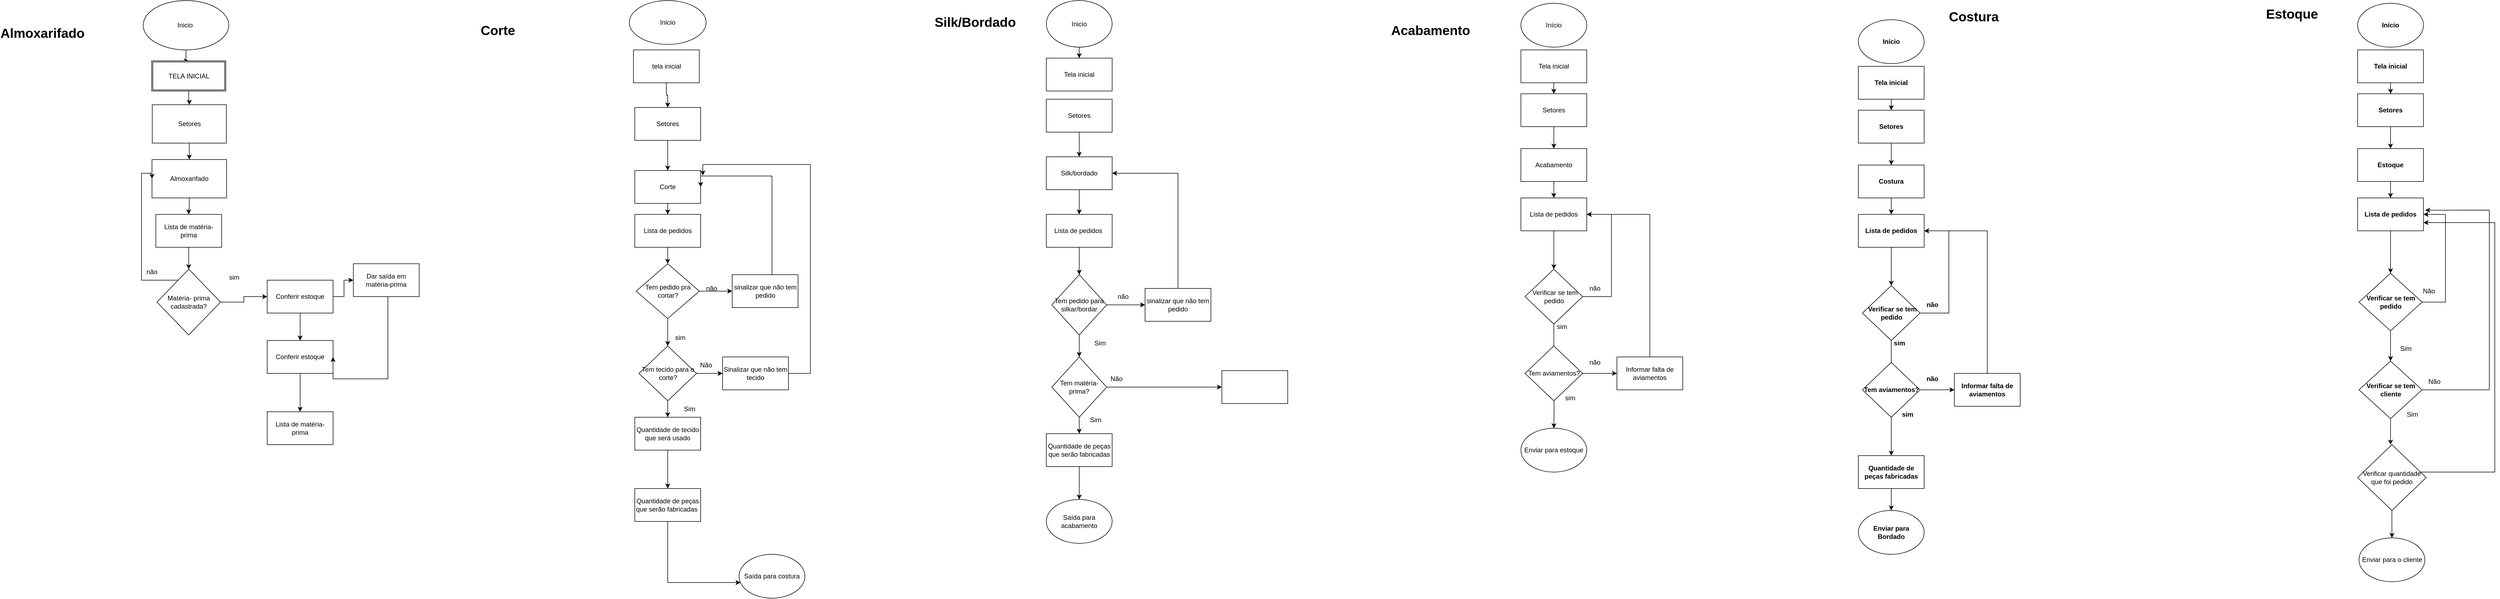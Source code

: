 <mxfile version="24.5.5" type="device">
  <diagram name="Página-1" id="mC3P3-g2l_9qBY8GvUhR">
    <mxGraphModel dx="1647" dy="888" grid="1" gridSize="10" guides="1" tooltips="1" connect="1" arrows="1" fold="1" page="1" pageScale="1" pageWidth="827" pageHeight="1169" math="0" shadow="0">
      <root>
        <mxCell id="0" />
        <mxCell id="1" parent="0" />
        <mxCell id="L8KfVmaeTNZIXn7nYRQm-2" value="" style="edgeStyle=orthogonalEdgeStyle;rounded=0;orthogonalLoop=1;jettySize=auto;html=1;" parent="1" source="PYSRqreDHbwuCnctKfHl-1" target="L8KfVmaeTNZIXn7nYRQm-1" edge="1">
          <mxGeometry relative="1" as="geometry" />
        </mxCell>
        <mxCell id="PYSRqreDHbwuCnctKfHl-1" value="Inicio&amp;nbsp;" style="ellipse;whiteSpace=wrap;html=1;" parent="1" vertex="1">
          <mxGeometry x="324" width="156" height="90" as="geometry" />
        </mxCell>
        <mxCell id="PYSRqreDHbwuCnctKfHl-5" value="" style="edgeStyle=orthogonalEdgeStyle;rounded=0;orthogonalLoop=1;jettySize=auto;html=1;" parent="1" source="PYSRqreDHbwuCnctKfHl-2" target="PYSRqreDHbwuCnctKfHl-4" edge="1">
          <mxGeometry relative="1" as="geometry" />
        </mxCell>
        <mxCell id="PYSRqreDHbwuCnctKfHl-2" value="Setores" style="rounded=0;whiteSpace=wrap;html=1;" parent="1" vertex="1">
          <mxGeometry x="340.5" y="190" width="135" height="70" as="geometry" />
        </mxCell>
        <mxCell id="PYSRqreDHbwuCnctKfHl-24" value="" style="edgeStyle=orthogonalEdgeStyle;rounded=0;orthogonalLoop=1;jettySize=auto;html=1;" parent="1" source="PYSRqreDHbwuCnctKfHl-4" target="PYSRqreDHbwuCnctKfHl-23" edge="1">
          <mxGeometry relative="1" as="geometry" />
        </mxCell>
        <mxCell id="PYSRqreDHbwuCnctKfHl-4" value="Almoxarifado" style="rounded=0;whiteSpace=wrap;html=1;" parent="1" vertex="1">
          <mxGeometry x="340" y="290" width="136" height="70" as="geometry" />
        </mxCell>
        <mxCell id="PYSRqreDHbwuCnctKfHl-8" style="edgeStyle=orthogonalEdgeStyle;rounded=0;orthogonalLoop=1;jettySize=auto;html=1;entryX=0;entryY=0.5;entryDx=0;entryDy=0;" parent="1" source="PYSRqreDHbwuCnctKfHl-6" target="PYSRqreDHbwuCnctKfHl-4" edge="1">
          <mxGeometry relative="1" as="geometry">
            <Array as="points">
              <mxPoint x="321" y="510" />
              <mxPoint x="321" y="315" />
            </Array>
          </mxGeometry>
        </mxCell>
        <mxCell id="PYSRqreDHbwuCnctKfHl-20" value="" style="edgeStyle=orthogonalEdgeStyle;rounded=0;orthogonalLoop=1;jettySize=auto;html=1;" parent="1" source="PYSRqreDHbwuCnctKfHl-6" target="PYSRqreDHbwuCnctKfHl-14" edge="1">
          <mxGeometry relative="1" as="geometry" />
        </mxCell>
        <mxCell id="PYSRqreDHbwuCnctKfHl-6" value="Matéria- prima cadastrada?" style="rhombus;whiteSpace=wrap;html=1;" parent="1" vertex="1">
          <mxGeometry x="349" y="490" width="116" height="120" as="geometry" />
        </mxCell>
        <mxCell id="PYSRqreDHbwuCnctKfHl-11" value="não" style="text;html=1;align=center;verticalAlign=middle;whiteSpace=wrap;rounded=0;" parent="1" vertex="1">
          <mxGeometry x="310" y="480" width="60" height="30" as="geometry" />
        </mxCell>
        <mxCell id="PYSRqreDHbwuCnctKfHl-12" value="sim" style="text;html=1;align=center;verticalAlign=middle;whiteSpace=wrap;rounded=0;" parent="1" vertex="1">
          <mxGeometry x="460" y="490" width="60" height="30" as="geometry" />
        </mxCell>
        <mxCell id="PYSRqreDHbwuCnctKfHl-31" value="" style="edgeStyle=orthogonalEdgeStyle;rounded=0;orthogonalLoop=1;jettySize=auto;html=1;" parent="1" source="PYSRqreDHbwuCnctKfHl-14" target="PYSRqreDHbwuCnctKfHl-30" edge="1">
          <mxGeometry relative="1" as="geometry" />
        </mxCell>
        <mxCell id="t7AWa3qSomlaG3UEyZga-1" value="" style="edgeStyle=orthogonalEdgeStyle;rounded=0;orthogonalLoop=1;jettySize=auto;html=1;" parent="1" source="PYSRqreDHbwuCnctKfHl-14" target="PYSRqreDHbwuCnctKfHl-27" edge="1">
          <mxGeometry relative="1" as="geometry" />
        </mxCell>
        <mxCell id="PYSRqreDHbwuCnctKfHl-14" value="Conferir estoque" style="rounded=0;whiteSpace=wrap;html=1;" parent="1" vertex="1">
          <mxGeometry x="550" y="510" width="120" height="60" as="geometry" />
        </mxCell>
        <mxCell id="PYSRqreDHbwuCnctKfHl-25" value="" style="edgeStyle=orthogonalEdgeStyle;rounded=0;orthogonalLoop=1;jettySize=auto;html=1;" parent="1" source="PYSRqreDHbwuCnctKfHl-23" target="PYSRqreDHbwuCnctKfHl-6" edge="1">
          <mxGeometry relative="1" as="geometry" />
        </mxCell>
        <mxCell id="PYSRqreDHbwuCnctKfHl-23" value="Lista de matéria-prima" style="rounded=0;whiteSpace=wrap;html=1;" parent="1" vertex="1">
          <mxGeometry x="347" y="390" width="120" height="60" as="geometry" />
        </mxCell>
        <mxCell id="PYSRqreDHbwuCnctKfHl-34" value="" style="edgeStyle=orthogonalEdgeStyle;rounded=0;orthogonalLoop=1;jettySize=auto;html=1;" parent="1" source="PYSRqreDHbwuCnctKfHl-27" target="PYSRqreDHbwuCnctKfHl-33" edge="1">
          <mxGeometry relative="1" as="geometry" />
        </mxCell>
        <mxCell id="PYSRqreDHbwuCnctKfHl-27" value="Conferir estoque" style="rounded=0;whiteSpace=wrap;html=1;" parent="1" vertex="1">
          <mxGeometry x="550" y="620" width="120" height="60" as="geometry" />
        </mxCell>
        <mxCell id="PYSRqreDHbwuCnctKfHl-35" style="edgeStyle=orthogonalEdgeStyle;rounded=0;orthogonalLoop=1;jettySize=auto;html=1;entryX=1;entryY=0.5;entryDx=0;entryDy=0;" parent="1" source="PYSRqreDHbwuCnctKfHl-30" target="PYSRqreDHbwuCnctKfHl-27" edge="1">
          <mxGeometry relative="1" as="geometry">
            <Array as="points">
              <mxPoint x="770" y="690" />
            </Array>
          </mxGeometry>
        </mxCell>
        <mxCell id="PYSRqreDHbwuCnctKfHl-30" value="Dar saída em matéria-prima" style="rounded=0;whiteSpace=wrap;html=1;" parent="1" vertex="1">
          <mxGeometry x="707" y="480" width="120" height="60" as="geometry" />
        </mxCell>
        <mxCell id="PYSRqreDHbwuCnctKfHl-33" value="Lista de matéria-prima" style="rounded=0;whiteSpace=wrap;html=1;" parent="1" vertex="1">
          <mxGeometry x="550" y="750" width="120" height="60" as="geometry" />
        </mxCell>
        <mxCell id="PYSRqreDHbwuCnctKfHl-38" value="Inicio" style="ellipse;whiteSpace=wrap;html=1;" parent="1" vertex="1">
          <mxGeometry x="1210" width="140" height="80" as="geometry" />
        </mxCell>
        <mxCell id="PYSRqreDHbwuCnctKfHl-43" value="" style="edgeStyle=orthogonalEdgeStyle;rounded=0;orthogonalLoop=1;jettySize=auto;html=1;" parent="1" source="PYSRqreDHbwuCnctKfHl-39" target="PYSRqreDHbwuCnctKfHl-42" edge="1">
          <mxGeometry relative="1" as="geometry" />
        </mxCell>
        <mxCell id="PYSRqreDHbwuCnctKfHl-39" value="Setores" style="whiteSpace=wrap;html=1;" parent="1" vertex="1">
          <mxGeometry x="1220" y="195" width="120" height="60" as="geometry" />
        </mxCell>
        <mxCell id="PYSRqreDHbwuCnctKfHl-84" value="" style="edgeStyle=orthogonalEdgeStyle;rounded=0;orthogonalLoop=1;jettySize=auto;html=1;" parent="1" source="PYSRqreDHbwuCnctKfHl-42" target="PYSRqreDHbwuCnctKfHl-83" edge="1">
          <mxGeometry relative="1" as="geometry" />
        </mxCell>
        <mxCell id="PYSRqreDHbwuCnctKfHl-42" value="Corte" style="whiteSpace=wrap;html=1;" parent="1" vertex="1">
          <mxGeometry x="1220" y="310" width="120" height="60" as="geometry" />
        </mxCell>
        <mxCell id="PYSRqreDHbwuCnctKfHl-61" value="" style="edgeStyle=orthogonalEdgeStyle;rounded=0;orthogonalLoop=1;jettySize=auto;html=1;" parent="1" source="PYSRqreDHbwuCnctKfHl-44" target="PYSRqreDHbwuCnctKfHl-60" edge="1">
          <mxGeometry relative="1" as="geometry" />
        </mxCell>
        <mxCell id="PYSRqreDHbwuCnctKfHl-82" value="" style="edgeStyle=orthogonalEdgeStyle;rounded=0;orthogonalLoop=1;jettySize=auto;html=1;" parent="1" source="PYSRqreDHbwuCnctKfHl-44" target="PYSRqreDHbwuCnctKfHl-54" edge="1">
          <mxGeometry relative="1" as="geometry" />
        </mxCell>
        <mxCell id="PYSRqreDHbwuCnctKfHl-44" value="Tem pedido pra cortar?" style="rhombus;whiteSpace=wrap;html=1;" parent="1" vertex="1">
          <mxGeometry x="1222.5" y="480" width="115" height="100" as="geometry" />
        </mxCell>
        <mxCell id="PYSRqreDHbwuCnctKfHl-57" style="edgeStyle=orthogonalEdgeStyle;rounded=0;orthogonalLoop=1;jettySize=auto;html=1;entryX=1;entryY=0.5;entryDx=0;entryDy=0;" parent="1" source="PYSRqreDHbwuCnctKfHl-54" target="PYSRqreDHbwuCnctKfHl-42" edge="1">
          <mxGeometry relative="1" as="geometry">
            <Array as="points">
              <mxPoint x="1470" y="320" />
            </Array>
          </mxGeometry>
        </mxCell>
        <mxCell id="PYSRqreDHbwuCnctKfHl-54" value="sinalizar que não tem pedido" style="whiteSpace=wrap;html=1;" parent="1" vertex="1">
          <mxGeometry x="1397.5" y="500" width="120" height="60" as="geometry" />
        </mxCell>
        <mxCell id="PYSRqreDHbwuCnctKfHl-59" value="sim" style="text;html=1;align=center;verticalAlign=middle;whiteSpace=wrap;rounded=0;" parent="1" vertex="1">
          <mxGeometry x="1272.5" y="600" width="60" height="30" as="geometry" />
        </mxCell>
        <mxCell id="PYSRqreDHbwuCnctKfHl-64" value="" style="edgeStyle=orthogonalEdgeStyle;rounded=0;orthogonalLoop=1;jettySize=auto;html=1;" parent="1" source="PYSRqreDHbwuCnctKfHl-60" target="PYSRqreDHbwuCnctKfHl-63" edge="1">
          <mxGeometry relative="1" as="geometry" />
        </mxCell>
        <mxCell id="PYSRqreDHbwuCnctKfHl-78" value="" style="edgeStyle=orthogonalEdgeStyle;rounded=0;orthogonalLoop=1;jettySize=auto;html=1;" parent="1" source="PYSRqreDHbwuCnctKfHl-60" target="PYSRqreDHbwuCnctKfHl-67" edge="1">
          <mxGeometry relative="1" as="geometry" />
        </mxCell>
        <mxCell id="PYSRqreDHbwuCnctKfHl-60" value="Tem tecido para o corte?" style="rhombus;whiteSpace=wrap;html=1;" parent="1" vertex="1">
          <mxGeometry x="1227.5" y="630" width="105" height="100" as="geometry" />
        </mxCell>
        <mxCell id="PYSRqreDHbwuCnctKfHl-63" value="Sinalizar que não tem tecido" style="whiteSpace=wrap;html=1;" parent="1" vertex="1">
          <mxGeometry x="1380" y="650" width="120" height="60" as="geometry" />
        </mxCell>
        <mxCell id="PYSRqreDHbwuCnctKfHl-70" value="" style="edgeStyle=orthogonalEdgeStyle;rounded=0;orthogonalLoop=1;jettySize=auto;html=1;" parent="1" source="PYSRqreDHbwuCnctKfHl-67" target="PYSRqreDHbwuCnctKfHl-69" edge="1">
          <mxGeometry relative="1" as="geometry" />
        </mxCell>
        <mxCell id="PYSRqreDHbwuCnctKfHl-67" value="Quantidade de tecido que será usado" style="whiteSpace=wrap;html=1;" parent="1" vertex="1">
          <mxGeometry x="1220" y="760" width="120" height="60" as="geometry" />
        </mxCell>
        <mxCell id="PYSRqreDHbwuCnctKfHl-69" value="Quantidade de peças que serão fabricadas&amp;nbsp;" style="whiteSpace=wrap;html=1;" parent="1" vertex="1">
          <mxGeometry x="1220" y="890" width="120" height="60" as="geometry" />
        </mxCell>
        <mxCell id="PYSRqreDHbwuCnctKfHl-79" value="Saída para costura" style="ellipse;whiteSpace=wrap;html=1;" parent="1" vertex="1">
          <mxGeometry x="1410" y="1010" width="120" height="80" as="geometry" />
        </mxCell>
        <mxCell id="PYSRqreDHbwuCnctKfHl-58" value="não" style="text;html=1;align=center;verticalAlign=middle;whiteSpace=wrap;rounded=0;" parent="1" vertex="1">
          <mxGeometry x="1330" y="510" width="60" height="30" as="geometry" />
        </mxCell>
        <mxCell id="PYSRqreDHbwuCnctKfHl-85" value="" style="edgeStyle=orthogonalEdgeStyle;rounded=0;orthogonalLoop=1;jettySize=auto;html=1;" parent="1" source="PYSRqreDHbwuCnctKfHl-83" target="PYSRqreDHbwuCnctKfHl-44" edge="1">
          <mxGeometry relative="1" as="geometry" />
        </mxCell>
        <mxCell id="PYSRqreDHbwuCnctKfHl-83" value="Lista de pedidos" style="rounded=0;whiteSpace=wrap;html=1;" parent="1" vertex="1">
          <mxGeometry x="1220" y="390" width="120" height="60" as="geometry" />
        </mxCell>
        <mxCell id="PYSRqreDHbwuCnctKfHl-87" value="Não" style="text;html=1;align=center;verticalAlign=middle;whiteSpace=wrap;rounded=0;" parent="1" vertex="1">
          <mxGeometry x="1320" y="650" width="60" height="30" as="geometry" />
        </mxCell>
        <mxCell id="PYSRqreDHbwuCnctKfHl-88" style="edgeStyle=orthogonalEdgeStyle;rounded=0;orthogonalLoop=1;jettySize=auto;html=1;entryX=1.033;entryY=0.15;entryDx=0;entryDy=0;entryPerimeter=0;" parent="1" source="PYSRqreDHbwuCnctKfHl-63" target="PYSRqreDHbwuCnctKfHl-42" edge="1">
          <mxGeometry relative="1" as="geometry">
            <Array as="points">
              <mxPoint x="1540" y="680" />
              <mxPoint x="1540" y="299" />
            </Array>
          </mxGeometry>
        </mxCell>
        <mxCell id="PYSRqreDHbwuCnctKfHl-92" value="Sim" style="text;html=1;align=center;verticalAlign=middle;whiteSpace=wrap;rounded=0;" parent="1" vertex="1">
          <mxGeometry x="1290" y="730" width="60" height="30" as="geometry" />
        </mxCell>
        <mxCell id="nKiUIJWT05ie65iYqZ-9-2" value="" style="edgeStyle=orthogonalEdgeStyle;rounded=0;orthogonalLoop=1;jettySize=auto;html=1;" parent="1" source="PYSRqreDHbwuCnctKfHl-93" target="nKiUIJWT05ie65iYqZ-9-1" edge="1">
          <mxGeometry relative="1" as="geometry" />
        </mxCell>
        <mxCell id="PYSRqreDHbwuCnctKfHl-93" value="Inicio" style="ellipse;whiteSpace=wrap;html=1;" parent="1" vertex="1">
          <mxGeometry x="1970" width="120" height="85" as="geometry" />
        </mxCell>
        <mxCell id="PYSRqreDHbwuCnctKfHl-97" value="" style="edgeStyle=orthogonalEdgeStyle;rounded=0;orthogonalLoop=1;jettySize=auto;html=1;" parent="1" source="PYSRqreDHbwuCnctKfHl-94" target="PYSRqreDHbwuCnctKfHl-96" edge="1">
          <mxGeometry relative="1" as="geometry" />
        </mxCell>
        <mxCell id="PYSRqreDHbwuCnctKfHl-94" value="Setores" style="rounded=0;whiteSpace=wrap;html=1;" parent="1" vertex="1">
          <mxGeometry x="1970" y="180" width="120" height="60" as="geometry" />
        </mxCell>
        <mxCell id="PYSRqreDHbwuCnctKfHl-100" value="" style="edgeStyle=orthogonalEdgeStyle;rounded=0;orthogonalLoop=1;jettySize=auto;html=1;" parent="1" source="PYSRqreDHbwuCnctKfHl-96" target="PYSRqreDHbwuCnctKfHl-99" edge="1">
          <mxGeometry relative="1" as="geometry" />
        </mxCell>
        <mxCell id="PYSRqreDHbwuCnctKfHl-96" value="Silk/bordado" style="rounded=0;whiteSpace=wrap;html=1;" parent="1" vertex="1">
          <mxGeometry x="1970" y="285" width="120" height="60" as="geometry" />
        </mxCell>
        <mxCell id="PYSRqreDHbwuCnctKfHl-103" value="" style="edgeStyle=orthogonalEdgeStyle;rounded=0;orthogonalLoop=1;jettySize=auto;html=1;" parent="1" source="PYSRqreDHbwuCnctKfHl-99" target="PYSRqreDHbwuCnctKfHl-102" edge="1">
          <mxGeometry relative="1" as="geometry" />
        </mxCell>
        <mxCell id="PYSRqreDHbwuCnctKfHl-99" value="Lista de pedidos&amp;nbsp;" style="whiteSpace=wrap;html=1;rounded=0;" parent="1" vertex="1">
          <mxGeometry x="1970" y="390" width="120" height="60" as="geometry" />
        </mxCell>
        <mxCell id="PYSRqreDHbwuCnctKfHl-111" style="edgeStyle=orthogonalEdgeStyle;rounded=0;orthogonalLoop=1;jettySize=auto;html=1;" parent="1" source="PYSRqreDHbwuCnctKfHl-102" target="PYSRqreDHbwuCnctKfHl-104" edge="1">
          <mxGeometry relative="1" as="geometry" />
        </mxCell>
        <mxCell id="fZWXqVM9bZgXu2lIopNz-3" value="" style="edgeStyle=orthogonalEdgeStyle;rounded=0;orthogonalLoop=1;jettySize=auto;html=1;" parent="1" source="PYSRqreDHbwuCnctKfHl-102" target="fZWXqVM9bZgXu2lIopNz-2" edge="1">
          <mxGeometry relative="1" as="geometry" />
        </mxCell>
        <mxCell id="PYSRqreDHbwuCnctKfHl-102" value="Tem pedido para silkar/bordar" style="rhombus;whiteSpace=wrap;html=1;rounded=0;" parent="1" vertex="1">
          <mxGeometry x="1980" y="500" width="100" height="110" as="geometry" />
        </mxCell>
        <mxCell id="PYSRqreDHbwuCnctKfHl-106" style="edgeStyle=orthogonalEdgeStyle;rounded=0;orthogonalLoop=1;jettySize=auto;html=1;entryX=1;entryY=0.5;entryDx=0;entryDy=0;" parent="1" source="PYSRqreDHbwuCnctKfHl-104" target="PYSRqreDHbwuCnctKfHl-96" edge="1">
          <mxGeometry relative="1" as="geometry">
            <Array as="points">
              <mxPoint x="2210" y="315" />
            </Array>
          </mxGeometry>
        </mxCell>
        <mxCell id="PYSRqreDHbwuCnctKfHl-104" value="sinalizar que não tem pedido" style="whiteSpace=wrap;html=1;rounded=0;" parent="1" vertex="1">
          <mxGeometry x="2150" y="525" width="120" height="60" as="geometry" />
        </mxCell>
        <mxCell id="PYSRqreDHbwuCnctKfHl-107" value="não" style="text;html=1;align=center;verticalAlign=middle;whiteSpace=wrap;rounded=0;" parent="1" vertex="1">
          <mxGeometry x="2080" y="525" width="60" height="30" as="geometry" />
        </mxCell>
        <mxCell id="fZWXqVM9bZgXu2lIopNz-5" value="" style="edgeStyle=orthogonalEdgeStyle;rounded=0;orthogonalLoop=1;jettySize=auto;html=1;" parent="1" source="PYSRqreDHbwuCnctKfHl-112" target="PYSRqreDHbwuCnctKfHl-119" edge="1">
          <mxGeometry relative="1" as="geometry" />
        </mxCell>
        <mxCell id="PYSRqreDHbwuCnctKfHl-112" value="Quantidade de peças que serão fabricadas" style="whiteSpace=wrap;html=1;rounded=0;" parent="1" vertex="1">
          <mxGeometry x="1970" y="790" width="120" height="60" as="geometry" />
        </mxCell>
        <mxCell id="PYSRqreDHbwuCnctKfHl-119" value="Saída para acabamento" style="ellipse;whiteSpace=wrap;html=1;" parent="1" vertex="1">
          <mxGeometry x="1970" y="910" width="120" height="80" as="geometry" />
        </mxCell>
        <mxCell id="PYSRqreDHbwuCnctKfHl-121" value="Início" style="ellipse;whiteSpace=wrap;html=1;" parent="1" vertex="1">
          <mxGeometry x="2835" y="5" width="120" height="80" as="geometry" />
        </mxCell>
        <mxCell id="PYSRqreDHbwuCnctKfHl-125" value="" style="edgeStyle=orthogonalEdgeStyle;rounded=0;orthogonalLoop=1;jettySize=auto;html=1;" parent="1" source="PYSRqreDHbwuCnctKfHl-122" target="PYSRqreDHbwuCnctKfHl-124" edge="1">
          <mxGeometry relative="1" as="geometry" />
        </mxCell>
        <mxCell id="PYSRqreDHbwuCnctKfHl-122" value="Setores" style="whiteSpace=wrap;html=1;" parent="1" vertex="1">
          <mxGeometry x="2835" y="170" width="120" height="60" as="geometry" />
        </mxCell>
        <mxCell id="PYSRqreDHbwuCnctKfHl-127" value="" style="edgeStyle=orthogonalEdgeStyle;rounded=0;orthogonalLoop=1;jettySize=auto;html=1;" parent="1" source="PYSRqreDHbwuCnctKfHl-124" target="PYSRqreDHbwuCnctKfHl-126" edge="1">
          <mxGeometry relative="1" as="geometry" />
        </mxCell>
        <mxCell id="PYSRqreDHbwuCnctKfHl-124" value="Acabamento" style="whiteSpace=wrap;html=1;" parent="1" vertex="1">
          <mxGeometry x="2835" y="270" width="120" height="60" as="geometry" />
        </mxCell>
        <mxCell id="PYSRqreDHbwuCnctKfHl-129" value="" style="edgeStyle=orthogonalEdgeStyle;rounded=0;orthogonalLoop=1;jettySize=auto;html=1;" parent="1" source="PYSRqreDHbwuCnctKfHl-126" target="PYSRqreDHbwuCnctKfHl-128" edge="1">
          <mxGeometry relative="1" as="geometry" />
        </mxCell>
        <mxCell id="PYSRqreDHbwuCnctKfHl-126" value="Lista de pedidos" style="whiteSpace=wrap;html=1;" parent="1" vertex="1">
          <mxGeometry x="2835" y="360" width="120" height="60" as="geometry" />
        </mxCell>
        <mxCell id="grHuhRYzhLYFjufmDT5v-2" value="" style="edgeStyle=orthogonalEdgeStyle;rounded=0;orthogonalLoop=1;jettySize=auto;html=1;" parent="1" source="PYSRqreDHbwuCnctKfHl-128" edge="1">
          <mxGeometry relative="1" as="geometry">
            <mxPoint x="2895" y="650" as="targetPoint" />
          </mxGeometry>
        </mxCell>
        <mxCell id="fZWXqVM9bZgXu2lIopNz-15" style="edgeStyle=orthogonalEdgeStyle;rounded=0;orthogonalLoop=1;jettySize=auto;html=1;entryX=1;entryY=0.5;entryDx=0;entryDy=0;" parent="1" source="PYSRqreDHbwuCnctKfHl-128" target="PYSRqreDHbwuCnctKfHl-126" edge="1">
          <mxGeometry relative="1" as="geometry">
            <Array as="points">
              <mxPoint x="3000" y="540" />
              <mxPoint x="3000" y="390" />
            </Array>
          </mxGeometry>
        </mxCell>
        <mxCell id="PYSRqreDHbwuCnctKfHl-128" value="&amp;nbsp;Verificar se tem pedido" style="rhombus;whiteSpace=wrap;html=1;" parent="1" vertex="1">
          <mxGeometry x="2842.5" y="490" width="105" height="100" as="geometry" />
        </mxCell>
        <mxCell id="fZWXqVM9bZgXu2lIopNz-17" style="edgeStyle=orthogonalEdgeStyle;rounded=0;orthogonalLoop=1;jettySize=auto;html=1;entryX=1;entryY=0.5;entryDx=0;entryDy=0;" parent="1" source="PYSRqreDHbwuCnctKfHl-130" target="PYSRqreDHbwuCnctKfHl-126" edge="1">
          <mxGeometry relative="1" as="geometry">
            <Array as="points">
              <mxPoint x="3070" y="390" />
            </Array>
          </mxGeometry>
        </mxCell>
        <mxCell id="PYSRqreDHbwuCnctKfHl-130" value="Informar falta de aviamentos" style="whiteSpace=wrap;html=1;" parent="1" vertex="1">
          <mxGeometry x="3010" y="650" width="120" height="60" as="geometry" />
        </mxCell>
        <mxCell id="PYSRqreDHbwuCnctKfHl-133" value="não" style="text;html=1;align=center;verticalAlign=middle;whiteSpace=wrap;rounded=0;" parent="1" vertex="1">
          <mxGeometry x="2940" y="510" width="60" height="30" as="geometry" />
        </mxCell>
        <mxCell id="fZWXqVM9bZgXu2lIopNz-12" value="" style="edgeStyle=orthogonalEdgeStyle;rounded=0;orthogonalLoop=1;jettySize=auto;html=1;" parent="1" target="grHuhRYzhLYFjufmDT5v-7" edge="1">
          <mxGeometry relative="1" as="geometry">
            <mxPoint x="2895" y="710" as="sourcePoint" />
          </mxGeometry>
        </mxCell>
        <mxCell id="grHuhRYzhLYFjufmDT5v-7" value="&lt;font style=&quot;vertical-align: inherit;&quot;&gt;&lt;font style=&quot;vertical-align: inherit;&quot;&gt;Enviar para estoque&lt;/font&gt;&lt;/font&gt;" style="ellipse;whiteSpace=wrap;html=1;" parent="1" vertex="1">
          <mxGeometry x="2835" y="780" width="120" height="80" as="geometry" />
        </mxCell>
        <mxCell id="grHuhRYzhLYFjufmDT5v-9" value="&lt;font style=&quot;vertical-align: inherit;&quot;&gt;&lt;font style=&quot;vertical-align: inherit;&quot;&gt;sim&lt;/font&gt;&lt;/font&gt;" style="text;html=1;align=center;verticalAlign=middle;whiteSpace=wrap;rounded=0;" parent="1" vertex="1">
          <mxGeometry x="2880" y="580" width="60" height="30" as="geometry" />
        </mxCell>
        <mxCell id="L8KfVmaeTNZIXn7nYRQm-3" value="" style="edgeStyle=orthogonalEdgeStyle;rounded=0;orthogonalLoop=1;jettySize=auto;html=1;" parent="1" source="L8KfVmaeTNZIXn7nYRQm-1" target="PYSRqreDHbwuCnctKfHl-2" edge="1">
          <mxGeometry relative="1" as="geometry" />
        </mxCell>
        <mxCell id="L8KfVmaeTNZIXn7nYRQm-1" value="TELA INICIAL" style="shape=ext;double=1;rounded=0;whiteSpace=wrap;html=1;" parent="1" vertex="1">
          <mxGeometry x="339.5" y="110" width="135" height="55" as="geometry" />
        </mxCell>
        <mxCell id="L8KfVmaeTNZIXn7nYRQm-5" value="" style="edgeStyle=orthogonalEdgeStyle;rounded=0;orthogonalLoop=1;jettySize=auto;html=1;" parent="1" source="L8KfVmaeTNZIXn7nYRQm-4" target="PYSRqreDHbwuCnctKfHl-39" edge="1">
          <mxGeometry relative="1" as="geometry" />
        </mxCell>
        <mxCell id="L8KfVmaeTNZIXn7nYRQm-4" value="tela inicial" style="rounded=0;whiteSpace=wrap;html=1;" parent="1" vertex="1">
          <mxGeometry x="1217.5" y="90" width="120" height="60" as="geometry" />
        </mxCell>
        <mxCell id="nKiUIJWT05ie65iYqZ-9-1" value="Tela inicial" style="rounded=0;whiteSpace=wrap;html=1;" parent="1" vertex="1">
          <mxGeometry x="1970" y="105" width="120" height="60" as="geometry" />
        </mxCell>
        <mxCell id="nKiUIJWT05ie65iYqZ-9-4" value="" style="edgeStyle=orthogonalEdgeStyle;rounded=0;orthogonalLoop=1;jettySize=auto;html=1;" parent="1" source="nKiUIJWT05ie65iYqZ-9-3" target="PYSRqreDHbwuCnctKfHl-122" edge="1">
          <mxGeometry relative="1" as="geometry" />
        </mxCell>
        <mxCell id="nKiUIJWT05ie65iYqZ-9-3" value="Tela inicial" style="rounded=0;whiteSpace=wrap;html=1;" parent="1" vertex="1">
          <mxGeometry x="2835" y="90" width="120" height="60" as="geometry" />
        </mxCell>
        <mxCell id="fZWXqVM9bZgXu2lIopNz-1" style="edgeStyle=orthogonalEdgeStyle;rounded=0;orthogonalLoop=1;jettySize=auto;html=1;entryX=0.023;entryY=0.644;entryDx=0;entryDy=0;entryPerimeter=0;" parent="1" source="PYSRqreDHbwuCnctKfHl-69" target="PYSRqreDHbwuCnctKfHl-79" edge="1">
          <mxGeometry relative="1" as="geometry">
            <Array as="points">
              <mxPoint x="1280" y="1062" />
            </Array>
          </mxGeometry>
        </mxCell>
        <mxCell id="fZWXqVM9bZgXu2lIopNz-4" value="" style="edgeStyle=orthogonalEdgeStyle;rounded=0;orthogonalLoop=1;jettySize=auto;html=1;" parent="1" source="fZWXqVM9bZgXu2lIopNz-2" target="PYSRqreDHbwuCnctKfHl-112" edge="1">
          <mxGeometry relative="1" as="geometry" />
        </mxCell>
        <mxCell id="fZWXqVM9bZgXu2lIopNz-11" style="edgeStyle=orthogonalEdgeStyle;rounded=0;orthogonalLoop=1;jettySize=auto;html=1;" parent="1" source="fZWXqVM9bZgXu2lIopNz-2" target="fZWXqVM9bZgXu2lIopNz-10" edge="1">
          <mxGeometry relative="1" as="geometry" />
        </mxCell>
        <mxCell id="fZWXqVM9bZgXu2lIopNz-2" value="Tem matéria-prima?" style="rhombus;whiteSpace=wrap;html=1;rounded=0;" parent="1" vertex="1">
          <mxGeometry x="1980" y="650" width="100" height="110" as="geometry" />
        </mxCell>
        <mxCell id="fZWXqVM9bZgXu2lIopNz-7" value="Sim" style="text;html=1;align=center;verticalAlign=middle;whiteSpace=wrap;rounded=0;" parent="1" vertex="1">
          <mxGeometry x="2038" y="610" width="60" height="30" as="geometry" />
        </mxCell>
        <mxCell id="fZWXqVM9bZgXu2lIopNz-8" value="Não" style="text;html=1;align=center;verticalAlign=middle;whiteSpace=wrap;rounded=0;" parent="1" vertex="1">
          <mxGeometry x="2068" y="675" width="60" height="30" as="geometry" />
        </mxCell>
        <mxCell id="fZWXqVM9bZgXu2lIopNz-9" value="Sim" style="text;html=1;align=center;verticalAlign=middle;whiteSpace=wrap;rounded=0;" parent="1" vertex="1">
          <mxGeometry x="2030" y="750" width="60" height="30" as="geometry" />
        </mxCell>
        <mxCell id="fZWXqVM9bZgXu2lIopNz-10" value="" style="rounded=0;whiteSpace=wrap;html=1;" parent="1" vertex="1">
          <mxGeometry x="2290" y="675" width="120" height="60" as="geometry" />
        </mxCell>
        <mxCell id="fZWXqVM9bZgXu2lIopNz-16" value="" style="edgeStyle=orthogonalEdgeStyle;rounded=0;orthogonalLoop=1;jettySize=auto;html=1;" parent="1" source="fZWXqVM9bZgXu2lIopNz-13" target="PYSRqreDHbwuCnctKfHl-130" edge="1">
          <mxGeometry relative="1" as="geometry" />
        </mxCell>
        <mxCell id="fZWXqVM9bZgXu2lIopNz-13" value="Tem aviamentos?" style="rhombus;whiteSpace=wrap;html=1;" parent="1" vertex="1">
          <mxGeometry x="2842.5" y="630" width="105" height="100" as="geometry" />
        </mxCell>
        <mxCell id="fZWXqVM9bZgXu2lIopNz-18" value="&lt;font style=&quot;vertical-align: inherit;&quot;&gt;&lt;font style=&quot;vertical-align: inherit;&quot;&gt;sim&lt;/font&gt;&lt;/font&gt;" style="text;html=1;align=center;verticalAlign=middle;whiteSpace=wrap;rounded=0;" parent="1" vertex="1">
          <mxGeometry x="2895" y="710" width="60" height="30" as="geometry" />
        </mxCell>
        <mxCell id="fZWXqVM9bZgXu2lIopNz-19" value="não" style="text;html=1;align=center;verticalAlign=middle;whiteSpace=wrap;rounded=0;" parent="1" vertex="1">
          <mxGeometry x="2940" y="645" width="60" height="30" as="geometry" />
        </mxCell>
        <mxCell id="rkwJviSxIqn13PiotjHd-1" value="Início" style="ellipse;whiteSpace=wrap;html=1;fontStyle=1" vertex="1" parent="1">
          <mxGeometry x="3450" y="35" width="120" height="80" as="geometry" />
        </mxCell>
        <mxCell id="rkwJviSxIqn13PiotjHd-2" value="" style="edgeStyle=orthogonalEdgeStyle;rounded=0;orthogonalLoop=1;jettySize=auto;html=1;fontStyle=1" edge="1" parent="1" source="rkwJviSxIqn13PiotjHd-3" target="rkwJviSxIqn13PiotjHd-5">
          <mxGeometry relative="1" as="geometry" />
        </mxCell>
        <mxCell id="rkwJviSxIqn13PiotjHd-3" value="Setores" style="whiteSpace=wrap;html=1;fontStyle=1" vertex="1" parent="1">
          <mxGeometry x="3450" y="200" width="120" height="60" as="geometry" />
        </mxCell>
        <mxCell id="rkwJviSxIqn13PiotjHd-4" value="" style="edgeStyle=orthogonalEdgeStyle;rounded=0;orthogonalLoop=1;jettySize=auto;html=1;fontStyle=1" edge="1" parent="1" source="rkwJviSxIqn13PiotjHd-5" target="rkwJviSxIqn13PiotjHd-7">
          <mxGeometry relative="1" as="geometry" />
        </mxCell>
        <mxCell id="rkwJviSxIqn13PiotjHd-5" value="Costura" style="whiteSpace=wrap;html=1;fontStyle=1" vertex="1" parent="1">
          <mxGeometry x="3450" y="300" width="120" height="60" as="geometry" />
        </mxCell>
        <mxCell id="rkwJviSxIqn13PiotjHd-6" value="" style="edgeStyle=orthogonalEdgeStyle;rounded=0;orthogonalLoop=1;jettySize=auto;html=1;fontStyle=1" edge="1" parent="1" source="rkwJviSxIqn13PiotjHd-7" target="rkwJviSxIqn13PiotjHd-10">
          <mxGeometry relative="1" as="geometry" />
        </mxCell>
        <mxCell id="rkwJviSxIqn13PiotjHd-7" value="Lista de pedidos" style="whiteSpace=wrap;html=1;fontStyle=1" vertex="1" parent="1">
          <mxGeometry x="3450" y="390" width="120" height="60" as="geometry" />
        </mxCell>
        <mxCell id="rkwJviSxIqn13PiotjHd-8" value="" style="edgeStyle=orthogonalEdgeStyle;rounded=0;orthogonalLoop=1;jettySize=auto;html=1;fontStyle=1" edge="1" parent="1" source="rkwJviSxIqn13PiotjHd-10">
          <mxGeometry relative="1" as="geometry">
            <mxPoint x="3510" y="680" as="targetPoint" />
          </mxGeometry>
        </mxCell>
        <mxCell id="rkwJviSxIqn13PiotjHd-9" style="edgeStyle=orthogonalEdgeStyle;rounded=0;orthogonalLoop=1;jettySize=auto;html=1;entryX=1;entryY=0.5;entryDx=0;entryDy=0;fontStyle=1" edge="1" parent="1" source="rkwJviSxIqn13PiotjHd-10" target="rkwJviSxIqn13PiotjHd-7">
          <mxGeometry relative="1" as="geometry">
            <Array as="points">
              <mxPoint x="3615" y="570" />
              <mxPoint x="3615" y="420" />
            </Array>
          </mxGeometry>
        </mxCell>
        <mxCell id="rkwJviSxIqn13PiotjHd-10" value="&amp;nbsp;Verificar se tem pedido" style="rhombus;whiteSpace=wrap;html=1;fontStyle=1" vertex="1" parent="1">
          <mxGeometry x="3457.5" y="520" width="105" height="100" as="geometry" />
        </mxCell>
        <mxCell id="rkwJviSxIqn13PiotjHd-11" style="edgeStyle=orthogonalEdgeStyle;rounded=0;orthogonalLoop=1;jettySize=auto;html=1;entryX=1;entryY=0.5;entryDx=0;entryDy=0;fontStyle=1" edge="1" parent="1" source="rkwJviSxIqn13PiotjHd-12" target="rkwJviSxIqn13PiotjHd-7">
          <mxGeometry relative="1" as="geometry">
            <Array as="points">
              <mxPoint x="3685" y="420" />
            </Array>
          </mxGeometry>
        </mxCell>
        <mxCell id="rkwJviSxIqn13PiotjHd-12" value="Informar falta de aviamentos" style="whiteSpace=wrap;html=1;fontStyle=1" vertex="1" parent="1">
          <mxGeometry x="3625" y="680" width="120" height="60" as="geometry" />
        </mxCell>
        <mxCell id="rkwJviSxIqn13PiotjHd-13" value="não" style="text;html=1;align=center;verticalAlign=middle;whiteSpace=wrap;rounded=0;fontStyle=1" vertex="1" parent="1">
          <mxGeometry x="3555" y="540" width="60" height="30" as="geometry" />
        </mxCell>
        <mxCell id="rkwJviSxIqn13PiotjHd-15" value="&lt;font style=&quot;vertical-align: inherit;&quot;&gt;&lt;font style=&quot;vertical-align: inherit;&quot;&gt;Enviar para Bordado&lt;/font&gt;&lt;/font&gt;" style="ellipse;whiteSpace=wrap;html=1;fontStyle=1" vertex="1" parent="1">
          <mxGeometry x="3450" y="930" width="120" height="80" as="geometry" />
        </mxCell>
        <mxCell id="rkwJviSxIqn13PiotjHd-16" value="&lt;font style=&quot;vertical-align: inherit;&quot;&gt;&lt;font style=&quot;vertical-align: inherit;&quot;&gt;sim&lt;/font&gt;&lt;/font&gt;" style="text;html=1;align=center;verticalAlign=middle;whiteSpace=wrap;rounded=0;fontStyle=1" vertex="1" parent="1">
          <mxGeometry x="3495" y="610" width="60" height="30" as="geometry" />
        </mxCell>
        <mxCell id="rkwJviSxIqn13PiotjHd-17" value="" style="edgeStyle=orthogonalEdgeStyle;rounded=0;orthogonalLoop=1;jettySize=auto;html=1;fontStyle=1" edge="1" parent="1" source="rkwJviSxIqn13PiotjHd-18" target="rkwJviSxIqn13PiotjHd-3">
          <mxGeometry relative="1" as="geometry" />
        </mxCell>
        <mxCell id="rkwJviSxIqn13PiotjHd-18" value="Tela inicial" style="rounded=0;whiteSpace=wrap;html=1;fontStyle=1" vertex="1" parent="1">
          <mxGeometry x="3450" y="120" width="120" height="60" as="geometry" />
        </mxCell>
        <mxCell id="rkwJviSxIqn13PiotjHd-19" value="" style="edgeStyle=orthogonalEdgeStyle;rounded=0;orthogonalLoop=1;jettySize=auto;html=1;fontStyle=1" edge="1" parent="1" source="rkwJviSxIqn13PiotjHd-20" target="rkwJviSxIqn13PiotjHd-12">
          <mxGeometry relative="1" as="geometry" />
        </mxCell>
        <mxCell id="rkwJviSxIqn13PiotjHd-24" style="edgeStyle=orthogonalEdgeStyle;rounded=0;orthogonalLoop=1;jettySize=auto;html=1;entryX=0.5;entryY=0;entryDx=0;entryDy=0;fontStyle=1" edge="1" parent="1" source="rkwJviSxIqn13PiotjHd-20" target="rkwJviSxIqn13PiotjHd-23">
          <mxGeometry relative="1" as="geometry" />
        </mxCell>
        <mxCell id="rkwJviSxIqn13PiotjHd-20" value="Tem aviamentos?" style="rhombus;whiteSpace=wrap;html=1;fontStyle=1" vertex="1" parent="1">
          <mxGeometry x="3457.5" y="660" width="105" height="100" as="geometry" />
        </mxCell>
        <mxCell id="rkwJviSxIqn13PiotjHd-21" value="&lt;font style=&quot;vertical-align: inherit;&quot;&gt;&lt;font style=&quot;vertical-align: inherit;&quot;&gt;sim&lt;/font&gt;&lt;/font&gt;" style="text;html=1;align=center;verticalAlign=middle;whiteSpace=wrap;rounded=0;fontStyle=1" vertex="1" parent="1">
          <mxGeometry x="3510" y="740" width="60" height="30" as="geometry" />
        </mxCell>
        <mxCell id="rkwJviSxIqn13PiotjHd-22" value="não" style="text;html=1;align=center;verticalAlign=middle;whiteSpace=wrap;rounded=0;fontStyle=1" vertex="1" parent="1">
          <mxGeometry x="3555" y="675" width="60" height="30" as="geometry" />
        </mxCell>
        <mxCell id="rkwJviSxIqn13PiotjHd-25" value="" style="edgeStyle=orthogonalEdgeStyle;rounded=0;orthogonalLoop=1;jettySize=auto;html=1;fontStyle=1" edge="1" parent="1" source="rkwJviSxIqn13PiotjHd-23" target="rkwJviSxIqn13PiotjHd-15">
          <mxGeometry relative="1" as="geometry" />
        </mxCell>
        <mxCell id="rkwJviSxIqn13PiotjHd-23" value="Quantidade de peças fabricadas" style="rounded=0;whiteSpace=wrap;html=1;fontStyle=1" vertex="1" parent="1">
          <mxGeometry x="3450" y="830" width="120" height="60" as="geometry" />
        </mxCell>
        <mxCell id="rkwJviSxIqn13PiotjHd-26" value="Início" style="ellipse;whiteSpace=wrap;html=1;fontStyle=1" vertex="1" parent="1">
          <mxGeometry x="4360" y="5" width="120" height="80" as="geometry" />
        </mxCell>
        <mxCell id="rkwJviSxIqn13PiotjHd-27" value="" style="edgeStyle=orthogonalEdgeStyle;rounded=0;orthogonalLoop=1;jettySize=auto;html=1;fontStyle=1" edge="1" parent="1" source="rkwJviSxIqn13PiotjHd-28" target="rkwJviSxIqn13PiotjHd-30">
          <mxGeometry relative="1" as="geometry" />
        </mxCell>
        <mxCell id="rkwJviSxIqn13PiotjHd-28" value="Setores" style="whiteSpace=wrap;html=1;fontStyle=1" vertex="1" parent="1">
          <mxGeometry x="4360" y="170" width="120" height="60" as="geometry" />
        </mxCell>
        <mxCell id="rkwJviSxIqn13PiotjHd-29" value="" style="edgeStyle=orthogonalEdgeStyle;rounded=0;orthogonalLoop=1;jettySize=auto;html=1;fontStyle=1" edge="1" parent="1" source="rkwJviSxIqn13PiotjHd-30" target="rkwJviSxIqn13PiotjHd-32">
          <mxGeometry relative="1" as="geometry" />
        </mxCell>
        <mxCell id="rkwJviSxIqn13PiotjHd-30" value="Estoque" style="whiteSpace=wrap;html=1;fontStyle=1" vertex="1" parent="1">
          <mxGeometry x="4360" y="270" width="120" height="60" as="geometry" />
        </mxCell>
        <mxCell id="rkwJviSxIqn13PiotjHd-51" value="" style="edgeStyle=orthogonalEdgeStyle;rounded=0;orthogonalLoop=1;jettySize=auto;html=1;" edge="1" parent="1" source="rkwJviSxIqn13PiotjHd-32" target="rkwJviSxIqn13PiotjHd-50">
          <mxGeometry relative="1" as="geometry" />
        </mxCell>
        <mxCell id="rkwJviSxIqn13PiotjHd-32" value="Lista de pedidos" style="whiteSpace=wrap;html=1;fontStyle=1" vertex="1" parent="1">
          <mxGeometry x="4360" y="360" width="120" height="60" as="geometry" />
        </mxCell>
        <mxCell id="rkwJviSxIqn13PiotjHd-41" value="" style="edgeStyle=orthogonalEdgeStyle;rounded=0;orthogonalLoop=1;jettySize=auto;html=1;fontStyle=1" edge="1" parent="1" source="rkwJviSxIqn13PiotjHd-42" target="rkwJviSxIqn13PiotjHd-28">
          <mxGeometry relative="1" as="geometry" />
        </mxCell>
        <mxCell id="rkwJviSxIqn13PiotjHd-42" value="Tela inicial" style="rounded=0;whiteSpace=wrap;html=1;fontStyle=1" vertex="1" parent="1">
          <mxGeometry x="4360" y="90" width="120" height="60" as="geometry" />
        </mxCell>
        <mxCell id="rkwJviSxIqn13PiotjHd-52" style="edgeStyle=orthogonalEdgeStyle;rounded=0;orthogonalLoop=1;jettySize=auto;html=1;entryX=1;entryY=0.5;entryDx=0;entryDy=0;" edge="1" parent="1" source="rkwJviSxIqn13PiotjHd-50" target="rkwJviSxIqn13PiotjHd-32">
          <mxGeometry relative="1" as="geometry">
            <Array as="points">
              <mxPoint x="4520" y="550" />
              <mxPoint x="4520" y="390" />
            </Array>
          </mxGeometry>
        </mxCell>
        <mxCell id="rkwJviSxIqn13PiotjHd-58" value="" style="edgeStyle=orthogonalEdgeStyle;rounded=0;orthogonalLoop=1;jettySize=auto;html=1;" edge="1" parent="1" source="rkwJviSxIqn13PiotjHd-50" target="rkwJviSxIqn13PiotjHd-57">
          <mxGeometry relative="1" as="geometry" />
        </mxCell>
        <mxCell id="rkwJviSxIqn13PiotjHd-50" value="Verificar se tem pedido" style="rhombus;whiteSpace=wrap;html=1;fontStyle=1;" vertex="1" parent="1">
          <mxGeometry x="4362.5" y="497.5" width="115" height="105" as="geometry" />
        </mxCell>
        <mxCell id="rkwJviSxIqn13PiotjHd-53" value="Não" style="text;html=1;align=center;verticalAlign=middle;whiteSpace=wrap;rounded=0;" vertex="1" parent="1">
          <mxGeometry x="4460" y="515" width="60" height="30" as="geometry" />
        </mxCell>
        <mxCell id="rkwJviSxIqn13PiotjHd-65" value="" style="edgeStyle=orthogonalEdgeStyle;rounded=0;orthogonalLoop=1;jettySize=auto;html=1;" edge="1" parent="1" source="rkwJviSxIqn13PiotjHd-57">
          <mxGeometry relative="1" as="geometry">
            <mxPoint x="4420" y="810" as="targetPoint" />
          </mxGeometry>
        </mxCell>
        <mxCell id="rkwJviSxIqn13PiotjHd-57" value="Verificar se tem cliente" style="rhombus;whiteSpace=wrap;html=1;fontStyle=1;" vertex="1" parent="1">
          <mxGeometry x="4362.5" y="657.5" width="115" height="105" as="geometry" />
        </mxCell>
        <mxCell id="rkwJviSxIqn13PiotjHd-59" style="edgeStyle=orthogonalEdgeStyle;rounded=0;orthogonalLoop=1;jettySize=auto;html=1;entryX=1.027;entryY=0.372;entryDx=0;entryDy=0;entryPerimeter=0;" edge="1" parent="1" source="rkwJviSxIqn13PiotjHd-57" target="rkwJviSxIqn13PiotjHd-32">
          <mxGeometry relative="1" as="geometry">
            <Array as="points">
              <mxPoint x="4600" y="710" />
              <mxPoint x="4600" y="382" />
            </Array>
          </mxGeometry>
        </mxCell>
        <mxCell id="rkwJviSxIqn13PiotjHd-60" value="Sim" style="text;html=1;align=center;verticalAlign=middle;whiteSpace=wrap;rounded=0;" vertex="1" parent="1">
          <mxGeometry x="4417.5" y="620" width="60" height="30" as="geometry" />
        </mxCell>
        <mxCell id="rkwJviSxIqn13PiotjHd-61" value="Não" style="text;html=1;align=center;verticalAlign=middle;whiteSpace=wrap;rounded=0;" vertex="1" parent="1">
          <mxGeometry x="4470" y="680" width="60" height="30" as="geometry" />
        </mxCell>
        <mxCell id="rkwJviSxIqn13PiotjHd-62" value="Sim" style="text;html=1;align=center;verticalAlign=middle;whiteSpace=wrap;rounded=0;" vertex="1" parent="1">
          <mxGeometry x="4430" y="740" width="60" height="30" as="geometry" />
        </mxCell>
        <mxCell id="rkwJviSxIqn13PiotjHd-67" style="edgeStyle=orthogonalEdgeStyle;rounded=0;orthogonalLoop=1;jettySize=auto;html=1;entryX=1;entryY=0.75;entryDx=0;entryDy=0;" edge="1" parent="1" source="rkwJviSxIqn13PiotjHd-66" target="rkwJviSxIqn13PiotjHd-32">
          <mxGeometry relative="1" as="geometry">
            <Array as="points">
              <mxPoint x="4610" y="860" />
              <mxPoint x="4610" y="405" />
            </Array>
          </mxGeometry>
        </mxCell>
        <mxCell id="rkwJviSxIqn13PiotjHd-70" value="" style="edgeStyle=orthogonalEdgeStyle;rounded=0;orthogonalLoop=1;jettySize=auto;html=1;" edge="1" parent="1" source="rkwJviSxIqn13PiotjHd-66" target="rkwJviSxIqn13PiotjHd-69">
          <mxGeometry relative="1" as="geometry" />
        </mxCell>
        <mxCell id="rkwJviSxIqn13PiotjHd-66" value="Verificar quantidade que foi pedido" style="rhombus;whiteSpace=wrap;html=1;" vertex="1" parent="1">
          <mxGeometry x="4360" y="810" width="125" height="120" as="geometry" />
        </mxCell>
        <mxCell id="rkwJviSxIqn13PiotjHd-69" value="Enviar para o cliente" style="ellipse;whiteSpace=wrap;html=1;" vertex="1" parent="1">
          <mxGeometry x="4362.5" y="980" width="120" height="80" as="geometry" />
        </mxCell>
        <mxCell id="rkwJviSxIqn13PiotjHd-71" value="Estoque" style="text;strokeColor=none;fillColor=none;html=1;fontSize=24;fontStyle=1;verticalAlign=middle;align=center;" vertex="1" parent="1">
          <mxGeometry x="4190" y="5" width="100" height="40" as="geometry" />
        </mxCell>
        <mxCell id="rkwJviSxIqn13PiotjHd-73" value="Costura" style="text;strokeColor=none;fillColor=none;html=1;fontSize=24;fontStyle=1;verticalAlign=middle;align=center;" vertex="1" parent="1">
          <mxGeometry x="3610" y="10" width="100" height="40" as="geometry" />
        </mxCell>
        <mxCell id="rkwJviSxIqn13PiotjHd-74" value="Acabamento" style="text;strokeColor=none;fillColor=none;html=1;fontSize=24;fontStyle=1;verticalAlign=middle;align=center;" vertex="1" parent="1">
          <mxGeometry x="2620" y="5" width="100" height="100" as="geometry" />
        </mxCell>
        <mxCell id="rkwJviSxIqn13PiotjHd-75" value="Silk/Bordado" style="text;strokeColor=none;fillColor=none;html=1;fontSize=24;fontStyle=1;verticalAlign=middle;align=center;" vertex="1" parent="1">
          <mxGeometry x="1790" y="20" width="100" height="40" as="geometry" />
        </mxCell>
        <mxCell id="rkwJviSxIqn13PiotjHd-76" value="Corte" style="text;strokeColor=none;fillColor=none;html=1;fontSize=24;fontStyle=1;verticalAlign=middle;align=center;" vertex="1" parent="1">
          <mxGeometry x="920" y="35" width="100" height="40" as="geometry" />
        </mxCell>
        <mxCell id="rkwJviSxIqn13PiotjHd-77" value="Almoxarifado" style="text;strokeColor=none;fillColor=none;html=1;fontSize=24;fontStyle=1;verticalAlign=middle;align=center;" vertex="1" parent="1">
          <mxGeometry x="90" y="40" width="100" height="40" as="geometry" />
        </mxCell>
      </root>
    </mxGraphModel>
  </diagram>
</mxfile>
